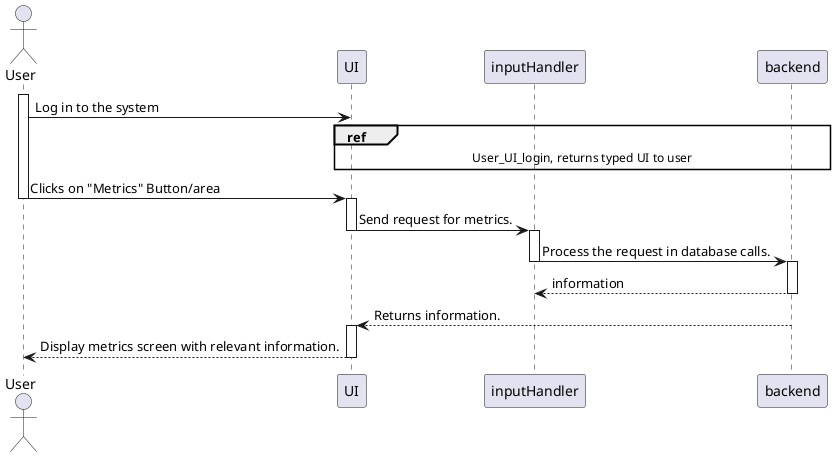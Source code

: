@startuml ABasicSeqDiagram


actor User
participant UI
participant inputHandler 
participant backend

activate User 
User -> UI: Log in to the system 
ref over UI, inputHandler, backend : User_UI_login, returns typed UI to user
' UI --> User: display typed UI
User -> UI: Clicks on "Metrics" Button/area
deactivate User

activate UI
UI -> inputHandler: Send request for metrics.
deactivate UI

activate inputHandler
inputHandler -> backend: Process the request in database calls.
deactivate inputHandler

' waits for the backend to return. Ensures error handling is done gracefully.
activate backend
return information
backend --> UI: Returns information.
deactivate backend

activate UI
UI --> User: Display metrics screen with relevant information.
deactivate UI

'User is now displayed a metrics screen with an area that displays all relevant metrics. 
